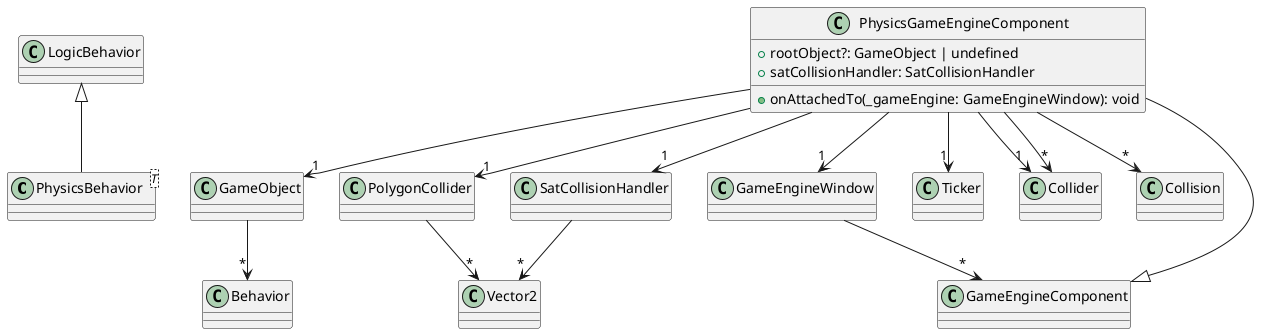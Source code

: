 @startuml
class PhysicsBehavior<T> extends LogicBehavior
class PhysicsGameEngineComponent extends GameEngineComponent {
    +rootObject?: GameObject | undefined
    +satCollisionHandler: SatCollisionHandler
    +onAttachedTo(_gameEngine: GameEngineWindow): void
}
GameEngineWindow --> "*" GameEngineComponent
GameObject --> "*" Behavior
PolygonCollider --> "*" Vector2
SatCollisionHandler --> "*" Vector2
PhysicsGameEngineComponent --> "1" GameObject
PhysicsGameEngineComponent --> "1" SatCollisionHandler
PhysicsGameEngineComponent --> "1" Ticker
PhysicsGameEngineComponent --> "1" Collider
PhysicsGameEngineComponent --> "*" Collision
PhysicsGameEngineComponent --> "1" GameEngineWindow
PhysicsGameEngineComponent --> "*" Collider
PhysicsGameEngineComponent --> "1" PolygonCollider
@enduml